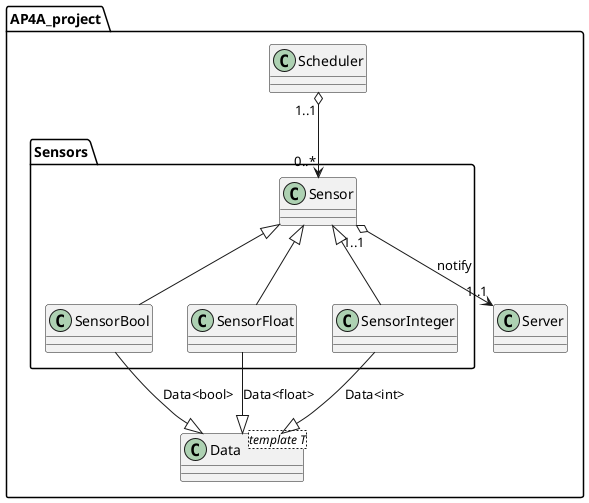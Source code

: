 @startuml
package AP4A_project{
    class Server{

    }

    class Scheduler{

    }

    package Sensors{
        class Sensor{

        }

        Sensor "1..1" o--> "1..1" Server: notify

        class SensorBool{

        }

        class SensorFloat{

        }

        class SensorInteger{

        }

        Sensor <|-- SensorBool
        Sensor <|-- SensorFloat
        Sensor <|-- SensorInteger

        Scheduler "1..1" o--> "0..*" Sensor
    }

    class Data<template T>{

    }

    SensorBool --|> Data: Data<bool>
    SensorFloat --|> Data: Data<float>
    SensorInteger --|> Data: Data<int>
}
@enduml